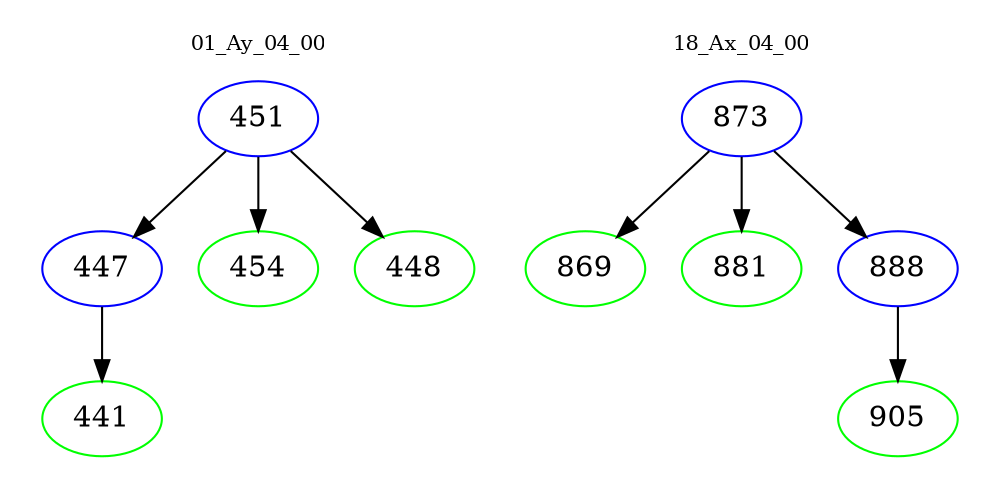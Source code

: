 digraph{
subgraph cluster_0 {
color = white
label = "01_Ay_04_00";
fontsize=10;
T0_451 [label="451", color="blue"]
T0_451 -> T0_447 [color="black"]
T0_447 [label="447", color="blue"]
T0_447 -> T0_441 [color="black"]
T0_441 [label="441", color="green"]
T0_451 -> T0_454 [color="black"]
T0_454 [label="454", color="green"]
T0_451 -> T0_448 [color="black"]
T0_448 [label="448", color="green"]
}
subgraph cluster_1 {
color = white
label = "18_Ax_04_00";
fontsize=10;
T1_873 [label="873", color="blue"]
T1_873 -> T1_869 [color="black"]
T1_869 [label="869", color="green"]
T1_873 -> T1_881 [color="black"]
T1_881 [label="881", color="green"]
T1_873 -> T1_888 [color="black"]
T1_888 [label="888", color="blue"]
T1_888 -> T1_905 [color="black"]
T1_905 [label="905", color="green"]
}
}
